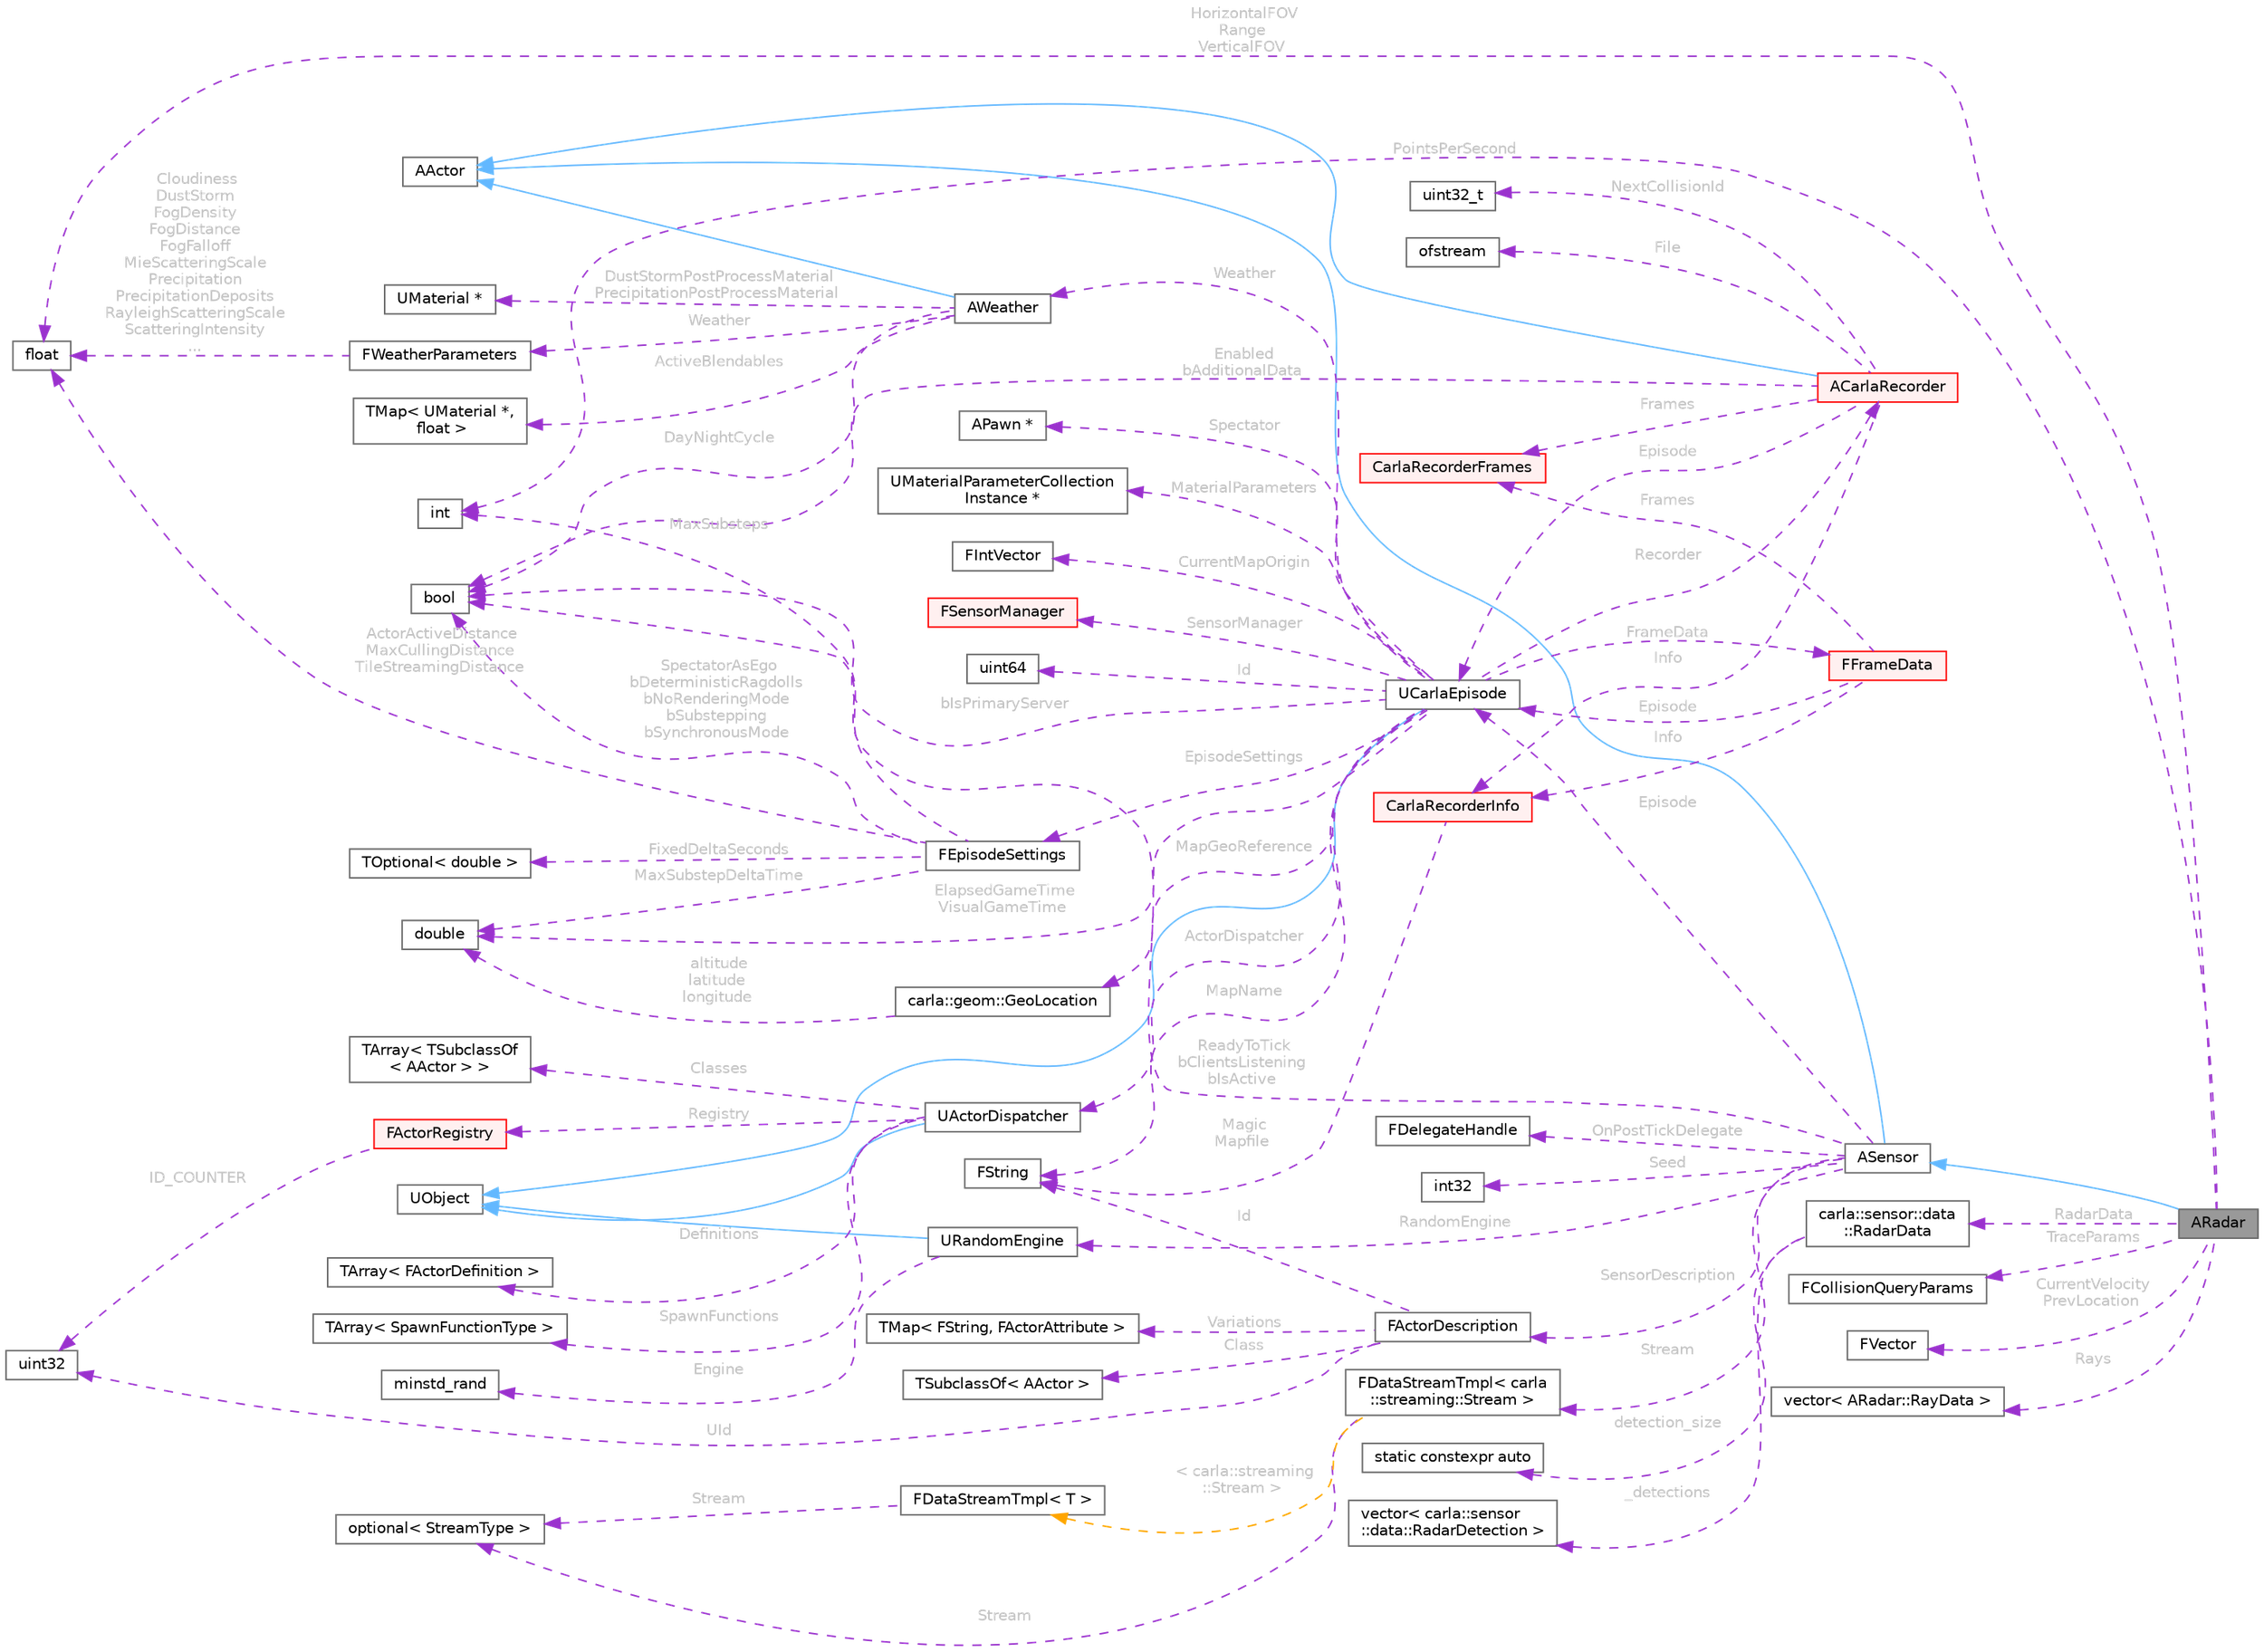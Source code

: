 digraph "ARadar"
{
 // INTERACTIVE_SVG=YES
 // LATEX_PDF_SIZE
  bgcolor="transparent";
  edge [fontname=Helvetica,fontsize=10,labelfontname=Helvetica,labelfontsize=10];
  node [fontname=Helvetica,fontsize=10,shape=box,height=0.2,width=0.4];
  rankdir="LR";
  Node1 [id="Node000001",label="ARadar",height=0.2,width=0.4,color="gray40", fillcolor="grey60", style="filled", fontcolor="black",tooltip="A ray-cast based Radar sensor."];
  Node2 -> Node1 [id="edge1_Node000001_Node000002",dir="back",color="steelblue1",style="solid",tooltip=" "];
  Node2 [id="Node000002",label="ASensor",height=0.2,width=0.4,color="gray40", fillcolor="white", style="filled",URL="$d3/d01/classASensor.html",tooltip="Base class for sensors."];
  Node3 -> Node2 [id="edge2_Node000002_Node000003",dir="back",color="steelblue1",style="solid",tooltip=" "];
  Node3 [id="Node000003",label="AActor",height=0.2,width=0.4,color="gray40", fillcolor="white", style="filled",URL="$d1/da4/classAActor.html",tooltip=" "];
  Node4 -> Node2 [id="edge3_Node000002_Node000004",dir="back",color="darkorchid3",style="dashed",tooltip=" ",label=" Seed",fontcolor="grey" ];
  Node4 [id="Node000004",label="int32",height=0.2,width=0.4,color="gray40", fillcolor="white", style="filled",tooltip=" "];
  Node5 -> Node2 [id="edge4_Node000002_Node000005",dir="back",color="darkorchid3",style="dashed",tooltip=" ",label=" RandomEngine",fontcolor="grey" ];
  Node5 [id="Node000005",label="URandomEngine",height=0.2,width=0.4,color="gray40", fillcolor="white", style="filled",URL="$d2/d4b/classURandomEngine.html",tooltip=" "];
  Node6 -> Node5 [id="edge5_Node000005_Node000006",dir="back",color="steelblue1",style="solid",tooltip=" "];
  Node6 [id="Node000006",label="UObject",height=0.2,width=0.4,color="gray40", fillcolor="white", style="filled",URL="$df/def/classUObject.html",tooltip=" "];
  Node7 -> Node5 [id="edge6_Node000005_Node000007",dir="back",color="darkorchid3",style="dashed",tooltip=" ",label=" Engine",fontcolor="grey" ];
  Node7 [id="Node000007",label="minstd_rand",height=0.2,width=0.4,color="gray40", fillcolor="white", style="filled",tooltip=" "];
  Node8 -> Node2 [id="edge7_Node000002_Node000008",dir="back",color="darkorchid3",style="dashed",tooltip=" ",label=" ReadyToTick\nbClientsListening\nbIsActive",fontcolor="grey" ];
  Node8 [id="Node000008",label="bool",height=0.2,width=0.4,color="gray40", fillcolor="white", style="filled",tooltip=" "];
  Node9 -> Node2 [id="edge8_Node000002_Node000009",dir="back",color="darkorchid3",style="dashed",tooltip=" ",label=" Stream",fontcolor="grey" ];
  Node9 [id="Node000009",label="FDataStreamTmpl\< carla\l::streaming::Stream \>",height=0.2,width=0.4,color="gray40", fillcolor="white", style="filled",URL="$d4/d9c/classFDataStreamTmpl.html",tooltip=" "];
  Node10 -> Node9 [id="edge9_Node000009_Node000010",dir="back",color="darkorchid3",style="dashed",tooltip=" ",label=" Stream",fontcolor="grey" ];
  Node10 [id="Node000010",label="optional\< StreamType \>",height=0.2,width=0.4,color="gray40", fillcolor="white", style="filled",tooltip=" "];
  Node11 -> Node9 [id="edge10_Node000009_Node000011",dir="back",color="orange",style="dashed",tooltip=" ",label=" \< carla::streaming\l::Stream \>",fontcolor="grey" ];
  Node11 [id="Node000011",label="FDataStreamTmpl\< T \>",height=0.2,width=0.4,color="gray40", fillcolor="white", style="filled",URL="$d4/d9c/classFDataStreamTmpl.html",tooltip="A streaming channel for sending sensor data to clients."];
  Node10 -> Node11 [id="edge11_Node000011_Node000010",dir="back",color="darkorchid3",style="dashed",tooltip=" ",label=" Stream",fontcolor="grey" ];
  Node12 -> Node2 [id="edge12_Node000002_Node000012",dir="back",color="darkorchid3",style="dashed",tooltip=" ",label=" OnPostTickDelegate",fontcolor="grey" ];
  Node12 [id="Node000012",label="FDelegateHandle",height=0.2,width=0.4,color="gray40", fillcolor="white", style="filled",tooltip=" "];
  Node13 -> Node2 [id="edge13_Node000002_Node000013",dir="back",color="darkorchid3",style="dashed",tooltip=" ",label=" SensorDescription",fontcolor="grey" ];
  Node13 [id="Node000013",label="FActorDescription",height=0.2,width=0.4,color="gray40", fillcolor="white", style="filled",URL="$d0/df6/structFActorDescription.html",tooltip="A description of a Carla Actor with all its variation."];
  Node14 -> Node13 [id="edge14_Node000013_Node000014",dir="back",color="darkorchid3",style="dashed",tooltip=" ",label=" UId",fontcolor="grey" ];
  Node14 [id="Node000014",label="uint32",height=0.2,width=0.4,color="gray40", fillcolor="white", style="filled",tooltip=" "];
  Node15 -> Node13 [id="edge15_Node000013_Node000015",dir="back",color="darkorchid3",style="dashed",tooltip=" ",label=" Id",fontcolor="grey" ];
  Node15 [id="Node000015",label="FString",height=0.2,width=0.4,color="gray40", fillcolor="white", style="filled",tooltip=" "];
  Node16 -> Node13 [id="edge16_Node000013_Node000016",dir="back",color="darkorchid3",style="dashed",tooltip=" ",label=" Class",fontcolor="grey" ];
  Node16 [id="Node000016",label="TSubclassOf\< AActor \>",height=0.2,width=0.4,color="gray40", fillcolor="white", style="filled",tooltip=" "];
  Node17 -> Node13 [id="edge17_Node000013_Node000017",dir="back",color="darkorchid3",style="dashed",tooltip=" ",label=" Variations",fontcolor="grey" ];
  Node17 [id="Node000017",label="TMap\< FString, FActorAttribute \>",height=0.2,width=0.4,color="gray40", fillcolor="white", style="filled",tooltip=" "];
  Node18 -> Node2 [id="edge18_Node000002_Node000018",dir="back",color="darkorchid3",style="dashed",tooltip=" ",label=" Episode",fontcolor="grey" ];
  Node18 [id="Node000018",label="UCarlaEpisode",height=0.2,width=0.4,color="gray40", fillcolor="white", style="filled",URL="$dc/d84/classUCarlaEpisode.html",tooltip="A simulation episode."];
  Node6 -> Node18 [id="edge19_Node000018_Node000006",dir="back",color="steelblue1",style="solid",tooltip=" "];
  Node8 -> Node18 [id="edge20_Node000018_Node000008",dir="back",color="darkorchid3",style="dashed",tooltip=" ",label=" bIsPrimaryServer",fontcolor="grey" ];
  Node19 -> Node18 [id="edge21_Node000018_Node000019",dir="back",color="darkorchid3",style="dashed",tooltip=" ",label=" Id",fontcolor="grey" ];
  Node19 [id="Node000019",label="uint64",height=0.2,width=0.4,color="gray40", fillcolor="white", style="filled",tooltip=" "];
  Node20 -> Node18 [id="edge22_Node000018_Node000020",dir="back",color="darkorchid3",style="dashed",tooltip=" ",label=" ElapsedGameTime\nVisualGameTime",fontcolor="grey" ];
  Node20 [id="Node000020",label="double",height=0.2,width=0.4,color="gray40", fillcolor="white", style="filled",tooltip=" "];
  Node15 -> Node18 [id="edge23_Node000018_Node000015",dir="back",color="darkorchid3",style="dashed",tooltip=" ",label=" MapName",fontcolor="grey" ];
  Node21 -> Node18 [id="edge24_Node000018_Node000021",dir="back",color="darkorchid3",style="dashed",tooltip=" ",label=" EpisodeSettings",fontcolor="grey" ];
  Node21 [id="Node000021",label="FEpisodeSettings",height=0.2,width=0.4,color="gray40", fillcolor="white", style="filled",URL="$da/d6e/structFEpisodeSettings.html",tooltip=" "];
  Node8 -> Node21 [id="edge25_Node000021_Node000008",dir="back",color="darkorchid3",style="dashed",tooltip=" ",label=" SpectatorAsEgo\nbDeterministicRagdolls\nbNoRenderingMode\nbSubstepping\nbSynchronousMode",fontcolor="grey" ];
  Node22 -> Node21 [id="edge26_Node000021_Node000022",dir="back",color="darkorchid3",style="dashed",tooltip=" ",label=" FixedDeltaSeconds",fontcolor="grey" ];
  Node22 [id="Node000022",label="TOptional\< double \>",height=0.2,width=0.4,color="gray40", fillcolor="white", style="filled",tooltip=" "];
  Node20 -> Node21 [id="edge27_Node000021_Node000020",dir="back",color="darkorchid3",style="dashed",tooltip=" ",label=" MaxSubstepDeltaTime",fontcolor="grey" ];
  Node23 -> Node21 [id="edge28_Node000021_Node000023",dir="back",color="darkorchid3",style="dashed",tooltip=" ",label=" MaxSubsteps",fontcolor="grey" ];
  Node23 [id="Node000023",label="int",height=0.2,width=0.4,color="gray40", fillcolor="white", style="filled",tooltip=" "];
  Node24 -> Node21 [id="edge29_Node000021_Node000024",dir="back",color="darkorchid3",style="dashed",tooltip=" ",label=" ActorActiveDistance\nMaxCullingDistance\nTileStreamingDistance",fontcolor="grey" ];
  Node24 [id="Node000024",label="float",height=0.2,width=0.4,color="gray40", fillcolor="white", style="filled",tooltip=" "];
  Node25 -> Node18 [id="edge30_Node000018_Node000025",dir="back",color="darkorchid3",style="dashed",tooltip=" ",label=" ActorDispatcher",fontcolor="grey" ];
  Node25 [id="Node000025",label="UActorDispatcher",height=0.2,width=0.4,color="gray40", fillcolor="white", style="filled",URL="$d7/d90/classUActorDispatcher.html",tooltip="Object in charge of binding ActorDefinitions to spawn functions, as well as keeping the registry of a..."];
  Node6 -> Node25 [id="edge31_Node000025_Node000006",dir="back",color="steelblue1",style="solid",tooltip=" "];
  Node26 -> Node25 [id="edge32_Node000025_Node000026",dir="back",color="darkorchid3",style="dashed",tooltip=" ",label=" Definitions",fontcolor="grey" ];
  Node26 [id="Node000026",label="TArray\< FActorDefinition \>",height=0.2,width=0.4,color="gray40", fillcolor="white", style="filled",tooltip=" "];
  Node27 -> Node25 [id="edge33_Node000025_Node000027",dir="back",color="darkorchid3",style="dashed",tooltip=" ",label=" SpawnFunctions",fontcolor="grey" ];
  Node27 [id="Node000027",label="TArray\< SpawnFunctionType \>",height=0.2,width=0.4,color="gray40", fillcolor="white", style="filled",tooltip=" "];
  Node28 -> Node25 [id="edge34_Node000025_Node000028",dir="back",color="darkorchid3",style="dashed",tooltip=" ",label=" Classes",fontcolor="grey" ];
  Node28 [id="Node000028",label="TArray\< TSubclassOf\l\< AActor \> \>",height=0.2,width=0.4,color="gray40", fillcolor="white", style="filled",tooltip=" "];
  Node29 -> Node25 [id="edge35_Node000025_Node000029",dir="back",color="darkorchid3",style="dashed",tooltip=" ",label=" Registry",fontcolor="grey" ];
  Node29 [id="Node000029",label="FActorRegistry",height=0.2,width=0.4,color="red", fillcolor="#FFF0F0", style="filled",URL="$df/db5/classFActorRegistry.html",tooltip="A registry of all the Carla actors."];
  Node14 -> Node29 [id="edge36_Node000029_Node000014",dir="back",color="darkorchid3",style="dashed",tooltip=" ",label=" ID_COUNTER",fontcolor="grey" ];
  Node33 -> Node18 [id="edge37_Node000018_Node000033",dir="back",color="darkorchid3",style="dashed",tooltip=" ",label=" Spectator",fontcolor="grey" ];
  Node33 [id="Node000033",label="APawn *",height=0.2,width=0.4,color="gray40", fillcolor="white", style="filled",tooltip=" "];
  Node34 -> Node18 [id="edge38_Node000018_Node000034",dir="back",color="darkorchid3",style="dashed",tooltip=" ",label=" Weather",fontcolor="grey" ];
  Node34 [id="Node000034",label="AWeather",height=0.2,width=0.4,color="gray40", fillcolor="white", style="filled",URL="$de/d75/classAWeather.html",tooltip=" "];
  Node3 -> Node34 [id="edge39_Node000034_Node000003",dir="back",color="steelblue1",style="solid",tooltip=" "];
  Node35 -> Node34 [id="edge40_Node000034_Node000035",dir="back",color="darkorchid3",style="dashed",tooltip=" ",label=" Weather",fontcolor="grey" ];
  Node35 [id="Node000035",label="FWeatherParameters",height=0.2,width=0.4,color="gray40", fillcolor="white", style="filled",URL="$dd/d9b/structFWeatherParameters.html",tooltip=" "];
  Node24 -> Node35 [id="edge41_Node000035_Node000024",dir="back",color="darkorchid3",style="dashed",tooltip=" ",label=" Cloudiness\nDustStorm\nFogDensity\nFogDistance\nFogFalloff\nMieScatteringScale\nPrecipitation\nPrecipitationDeposits\nRayleighScatteringScale\nScatteringIntensity\n...",fontcolor="grey" ];
  Node36 -> Node34 [id="edge42_Node000034_Node000036",dir="back",color="darkorchid3",style="dashed",tooltip=" ",label=" DustStormPostProcessMaterial\nPrecipitationPostProcessMaterial",fontcolor="grey" ];
  Node36 [id="Node000036",label="UMaterial *",height=0.2,width=0.4,color="gray40", fillcolor="white", style="filled",tooltip=" "];
  Node37 -> Node34 [id="edge43_Node000034_Node000037",dir="back",color="darkorchid3",style="dashed",tooltip=" ",label=" ActiveBlendables",fontcolor="grey" ];
  Node37 [id="Node000037",label="TMap\< UMaterial *,\l float \>",height=0.2,width=0.4,color="gray40", fillcolor="white", style="filled",tooltip=" "];
  Node8 -> Node34 [id="edge44_Node000034_Node000008",dir="back",color="darkorchid3",style="dashed",tooltip=" ",label=" DayNightCycle",fontcolor="grey" ];
  Node38 -> Node18 [id="edge45_Node000018_Node000038",dir="back",color="darkorchid3",style="dashed",tooltip=" ",label=" MaterialParameters",fontcolor="grey" ];
  Node38 [id="Node000038",label="UMaterialParameterCollection\lInstance *",height=0.2,width=0.4,color="gray40", fillcolor="white", style="filled",tooltip=" "];
  Node39 -> Node18 [id="edge46_Node000018_Node000039",dir="back",color="darkorchid3",style="dashed",tooltip=" ",label=" Recorder",fontcolor="grey" ];
  Node39 [id="Node000039",label="ACarlaRecorder",height=0.2,width=0.4,color="red", fillcolor="#FFF0F0", style="filled",URL="$dd/db9/classACarlaRecorder.html",tooltip="Recorder for the simulation"];
  Node3 -> Node39 [id="edge47_Node000039_Node000003",dir="back",color="steelblue1",style="solid",tooltip=" "];
  Node8 -> Node39 [id="edge48_Node000039_Node000008",dir="back",color="darkorchid3",style="dashed",tooltip=" ",label=" Enabled\nbAdditionalData",fontcolor="grey" ];
  Node40 -> Node39 [id="edge49_Node000039_Node000040",dir="back",color="darkorchid3",style="dashed",tooltip=" ",label=" NextCollisionId",fontcolor="grey" ];
  Node40 [id="Node000040",label="uint32_t",height=0.2,width=0.4,color="gray40", fillcolor="white", style="filled",tooltip=" "];
  Node41 -> Node39 [id="edge50_Node000039_Node000041",dir="back",color="darkorchid3",style="dashed",tooltip=" ",label=" File",fontcolor="grey" ];
  Node41 [id="Node000041",label="ofstream",height=0.2,width=0.4,color="gray40", fillcolor="white", style="filled",tooltip=" "];
  Node18 -> Node39 [id="edge51_Node000039_Node000018",dir="back",color="darkorchid3",style="dashed",tooltip=" ",label=" Episode",fontcolor="grey" ];
  Node42 -> Node39 [id="edge52_Node000039_Node000042",dir="back",color="darkorchid3",style="dashed",tooltip=" ",label=" Info",fontcolor="grey" ];
  Node42 [id="Node000042",label="CarlaRecorderInfo",height=0.2,width=0.4,color="red", fillcolor="#FFF0F0", style="filled",URL="$da/dab/structCarlaRecorderInfo.html",tooltip=" "];
  Node15 -> Node42 [id="edge53_Node000042_Node000015",dir="back",color="darkorchid3",style="dashed",tooltip=" ",label=" Magic\nMapfile",fontcolor="grey" ];
  Node45 -> Node39 [id="edge54_Node000039_Node000045",dir="back",color="darkorchid3",style="dashed",tooltip=" ",label=" Frames",fontcolor="grey" ];
  Node45 [id="Node000045",label="CarlaRecorderFrames",height=0.2,width=0.4,color="red", fillcolor="#FFF0F0", style="filled",URL="$d6/d4d/classCarlaRecorderFrames.html",tooltip=" "];
  Node129 -> Node18 [id="edge55_Node000018_Node000129",dir="back",color="darkorchid3",style="dashed",tooltip=" ",label=" MapGeoReference",fontcolor="grey" ];
  Node129 [id="Node000129",label="carla::geom::GeoLocation",height=0.2,width=0.4,color="gray40", fillcolor="white", style="filled",URL="$d3/df4/classcarla_1_1geom_1_1GeoLocation.html",tooltip=" "];
  Node20 -> Node129 [id="edge56_Node000129_Node000020",dir="back",color="darkorchid3",style="dashed",tooltip=" ",label=" altitude\nlatitude\nlongitude",fontcolor="grey" ];
  Node130 -> Node18 [id="edge57_Node000018_Node000130",dir="back",color="darkorchid3",style="dashed",tooltip=" ",label=" CurrentMapOrigin",fontcolor="grey" ];
  Node130 [id="Node000130",label="FIntVector",height=0.2,width=0.4,color="gray40", fillcolor="white", style="filled",tooltip=" "];
  Node131 -> Node18 [id="edge58_Node000018_Node000131",dir="back",color="darkorchid3",style="dashed",tooltip=" ",label=" FrameData",fontcolor="grey" ];
  Node131 [id="Node000131",label="FFrameData",height=0.2,width=0.4,color="red", fillcolor="#FFF0F0", style="filled",URL="$de/db4/classFFrameData.html",tooltip=" "];
  Node42 -> Node131 [id="edge59_Node000131_Node000042",dir="back",color="darkorchid3",style="dashed",tooltip=" ",label=" Info",fontcolor="grey" ];
  Node45 -> Node131 [id="edge60_Node000131_Node000045",dir="back",color="darkorchid3",style="dashed",tooltip=" ",label=" Frames",fontcolor="grey" ];
  Node18 -> Node131 [id="edge61_Node000131_Node000018",dir="back",color="darkorchid3",style="dashed",tooltip=" ",label=" Episode",fontcolor="grey" ];
  Node133 -> Node18 [id="edge62_Node000018_Node000133",dir="back",color="darkorchid3",style="dashed",tooltip=" ",label=" SensorManager",fontcolor="grey" ];
  Node133 [id="Node000133",label="FSensorManager",height=0.2,width=0.4,color="red", fillcolor="#FFF0F0", style="filled",URL="$d1/de4/classFSensorManager.html",tooltip=" "];
  Node24 -> Node1 [id="edge63_Node000001_Node000024",dir="back",color="darkorchid3",style="dashed",tooltip=" ",label=" HorizontalFOV\nRange\nVerticalFOV",fontcolor="grey" ];
  Node23 -> Node1 [id="edge64_Node000001_Node000023",dir="back",color="darkorchid3",style="dashed",tooltip=" ",label=" PointsPerSecond",fontcolor="grey" ];
  Node135 -> Node1 [id="edge65_Node000001_Node000135",dir="back",color="darkorchid3",style="dashed",tooltip=" ",label=" RadarData",fontcolor="grey" ];
  Node135 [id="Node000135",label="carla::sensor::data\l::RadarData",height=0.2,width=0.4,color="gray40", fillcolor="white", style="filled",URL="$d5/d13/classcarla_1_1sensor_1_1data_1_1RadarData.html",tooltip=" "];
  Node136 -> Node135 [id="edge66_Node000135_Node000136",dir="back",color="darkorchid3",style="dashed",tooltip=" ",label=" detection_size",fontcolor="grey" ];
  Node136 [id="Node000136",label="static constexpr auto",height=0.2,width=0.4,color="gray40", fillcolor="white", style="filled",tooltip=" "];
  Node137 -> Node135 [id="edge67_Node000135_Node000137",dir="back",color="darkorchid3",style="dashed",tooltip=" ",label=" _detections",fontcolor="grey" ];
  Node137 [id="Node000137",label="vector\< carla::sensor\l::data::RadarDetection \>",height=0.2,width=0.4,color="gray40", fillcolor="white", style="filled",tooltip=" "];
  Node138 -> Node1 [id="edge68_Node000001_Node000138",dir="back",color="darkorchid3",style="dashed",tooltip=" ",label=" TraceParams",fontcolor="grey" ];
  Node138 [id="Node000138",label="FCollisionQueryParams",height=0.2,width=0.4,color="gray40", fillcolor="white", style="filled",tooltip=" "];
  Node102 -> Node1 [id="edge69_Node000001_Node000102",dir="back",color="darkorchid3",style="dashed",tooltip=" ",label=" CurrentVelocity\nPrevLocation",fontcolor="grey" ];
  Node102 [id="Node000102",label="FVector",height=0.2,width=0.4,color="gray40", fillcolor="white", style="filled",tooltip=" "];
  Node139 -> Node1 [id="edge70_Node000001_Node000139",dir="back",color="darkorchid3",style="dashed",tooltip=" ",label=" Rays",fontcolor="grey" ];
  Node139 [id="Node000139",label="vector\< ARadar::RayData \>",height=0.2,width=0.4,color="gray40", fillcolor="white", style="filled",tooltip=" "];
}
